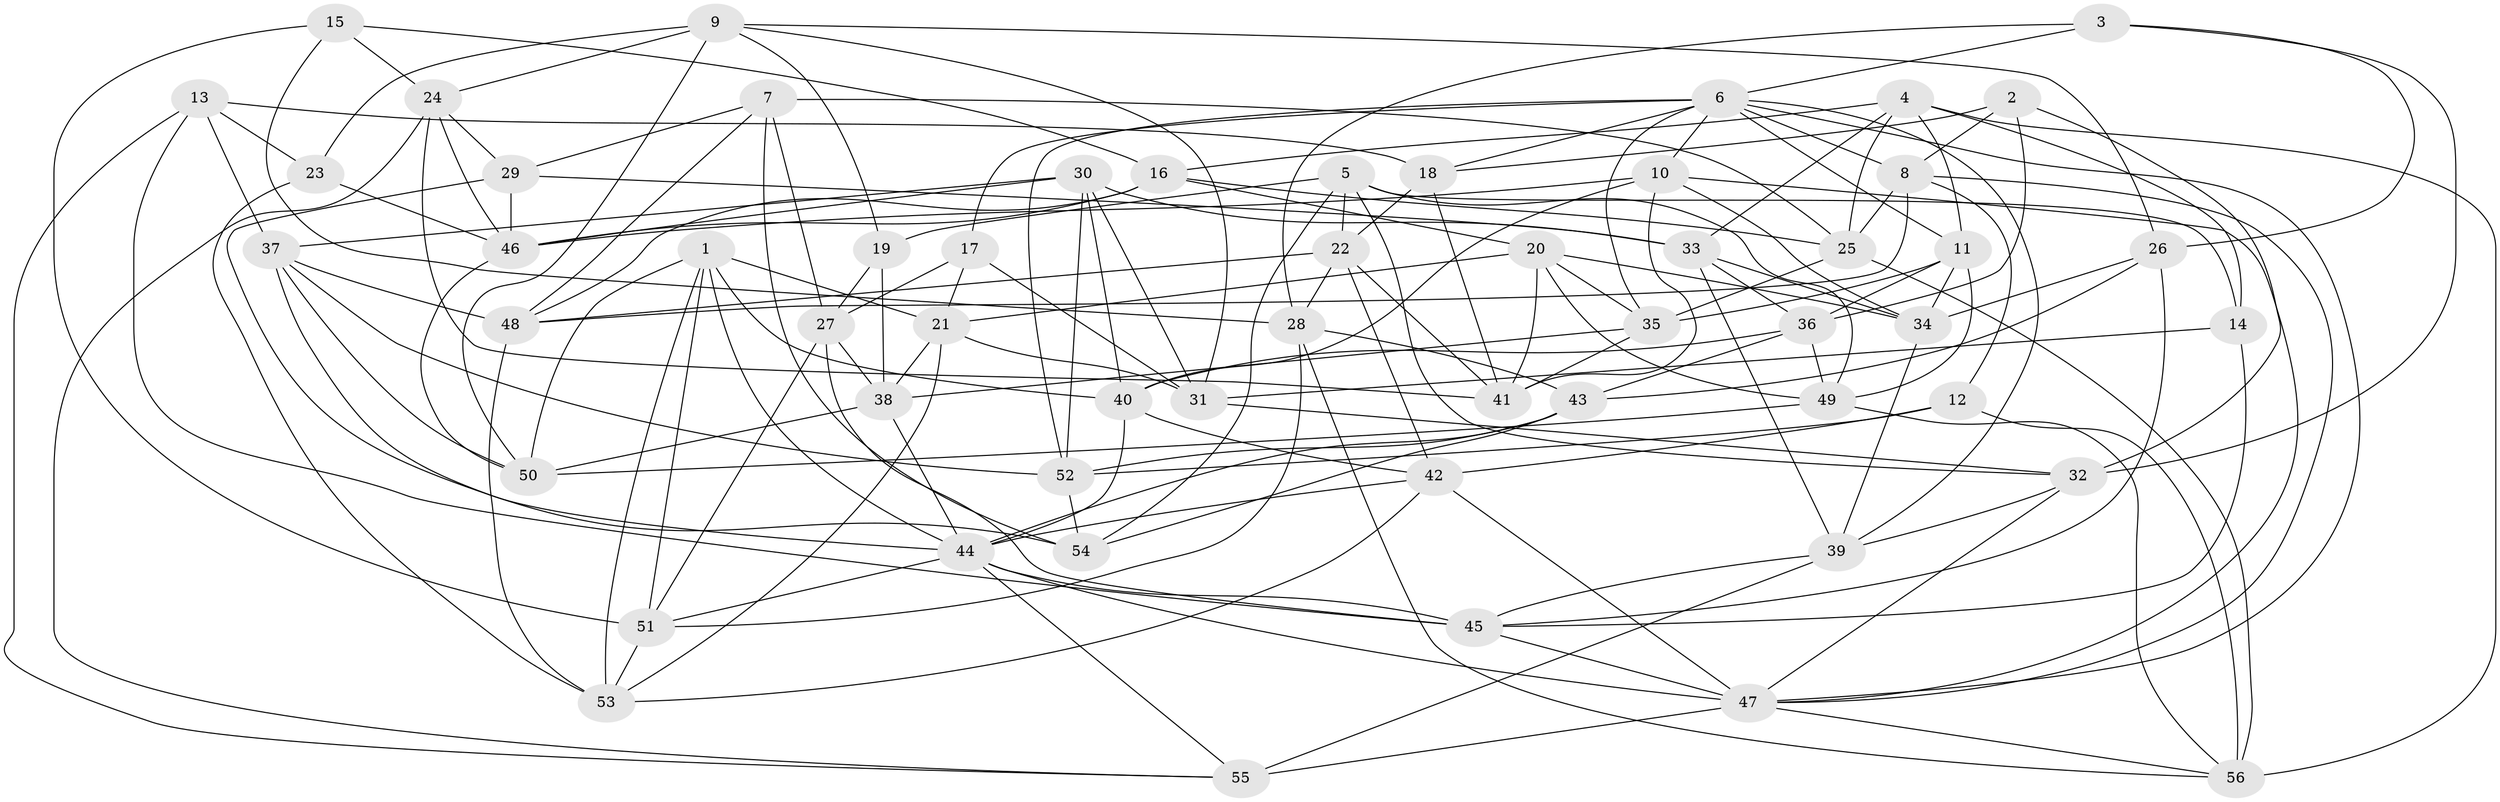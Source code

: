 // original degree distribution, {4: 1.0}
// Generated by graph-tools (version 1.1) at 2025/27/03/09/25 03:27:01]
// undirected, 56 vertices, 163 edges
graph export_dot {
graph [start="1"]
  node [color=gray90,style=filled];
  1;
  2;
  3;
  4;
  5;
  6;
  7;
  8;
  9;
  10;
  11;
  12;
  13;
  14;
  15;
  16;
  17;
  18;
  19;
  20;
  21;
  22;
  23;
  24;
  25;
  26;
  27;
  28;
  29;
  30;
  31;
  32;
  33;
  34;
  35;
  36;
  37;
  38;
  39;
  40;
  41;
  42;
  43;
  44;
  45;
  46;
  47;
  48;
  49;
  50;
  51;
  52;
  53;
  54;
  55;
  56;
  1 -- 21 [weight=1.0];
  1 -- 40 [weight=1.0];
  1 -- 44 [weight=1.0];
  1 -- 50 [weight=1.0];
  1 -- 51 [weight=1.0];
  1 -- 53 [weight=1.0];
  2 -- 8 [weight=1.0];
  2 -- 18 [weight=1.0];
  2 -- 32 [weight=1.0];
  2 -- 36 [weight=1.0];
  3 -- 6 [weight=1.0];
  3 -- 26 [weight=1.0];
  3 -- 28 [weight=1.0];
  3 -- 32 [weight=1.0];
  4 -- 11 [weight=1.0];
  4 -- 14 [weight=1.0];
  4 -- 16 [weight=1.0];
  4 -- 25 [weight=1.0];
  4 -- 33 [weight=1.0];
  4 -- 56 [weight=1.0];
  5 -- 14 [weight=1.0];
  5 -- 19 [weight=1.0];
  5 -- 22 [weight=1.0];
  5 -- 32 [weight=1.0];
  5 -- 49 [weight=1.0];
  5 -- 54 [weight=1.0];
  6 -- 8 [weight=1.0];
  6 -- 10 [weight=1.0];
  6 -- 11 [weight=1.0];
  6 -- 17 [weight=1.0];
  6 -- 18 [weight=1.0];
  6 -- 35 [weight=1.0];
  6 -- 39 [weight=1.0];
  6 -- 47 [weight=1.0];
  6 -- 52 [weight=1.0];
  7 -- 25 [weight=1.0];
  7 -- 27 [weight=1.0];
  7 -- 29 [weight=1.0];
  7 -- 48 [weight=1.0];
  7 -- 54 [weight=2.0];
  8 -- 12 [weight=1.0];
  8 -- 25 [weight=1.0];
  8 -- 47 [weight=1.0];
  8 -- 48 [weight=1.0];
  9 -- 19 [weight=1.0];
  9 -- 23 [weight=1.0];
  9 -- 24 [weight=1.0];
  9 -- 26 [weight=1.0];
  9 -- 31 [weight=1.0];
  9 -- 50 [weight=1.0];
  10 -- 34 [weight=1.0];
  10 -- 40 [weight=1.0];
  10 -- 41 [weight=1.0];
  10 -- 46 [weight=1.0];
  10 -- 47 [weight=1.0];
  11 -- 34 [weight=1.0];
  11 -- 35 [weight=1.0];
  11 -- 36 [weight=1.0];
  11 -- 49 [weight=1.0];
  12 -- 42 [weight=1.0];
  12 -- 52 [weight=1.0];
  12 -- 56 [weight=1.0];
  13 -- 18 [weight=2.0];
  13 -- 23 [weight=1.0];
  13 -- 37 [weight=1.0];
  13 -- 45 [weight=1.0];
  13 -- 55 [weight=1.0];
  14 -- 31 [weight=1.0];
  14 -- 45 [weight=1.0];
  15 -- 16 [weight=1.0];
  15 -- 24 [weight=1.0];
  15 -- 28 [weight=1.0];
  15 -- 51 [weight=1.0];
  16 -- 20 [weight=1.0];
  16 -- 25 [weight=1.0];
  16 -- 46 [weight=1.0];
  16 -- 48 [weight=1.0];
  17 -- 21 [weight=1.0];
  17 -- 27 [weight=1.0];
  17 -- 31 [weight=1.0];
  18 -- 22 [weight=1.0];
  18 -- 41 [weight=1.0];
  19 -- 27 [weight=1.0];
  19 -- 38 [weight=1.0];
  20 -- 21 [weight=1.0];
  20 -- 34 [weight=1.0];
  20 -- 35 [weight=1.0];
  20 -- 41 [weight=1.0];
  20 -- 49 [weight=1.0];
  21 -- 31 [weight=1.0];
  21 -- 38 [weight=1.0];
  21 -- 53 [weight=1.0];
  22 -- 28 [weight=1.0];
  22 -- 41 [weight=1.0];
  22 -- 42 [weight=1.0];
  22 -- 48 [weight=1.0];
  23 -- 46 [weight=1.0];
  23 -- 53 [weight=1.0];
  24 -- 29 [weight=1.0];
  24 -- 41 [weight=1.0];
  24 -- 46 [weight=1.0];
  24 -- 55 [weight=1.0];
  25 -- 35 [weight=1.0];
  25 -- 56 [weight=1.0];
  26 -- 34 [weight=1.0];
  26 -- 43 [weight=1.0];
  26 -- 45 [weight=2.0];
  27 -- 38 [weight=1.0];
  27 -- 45 [weight=1.0];
  27 -- 51 [weight=1.0];
  28 -- 43 [weight=1.0];
  28 -- 51 [weight=1.0];
  28 -- 56 [weight=1.0];
  29 -- 33 [weight=1.0];
  29 -- 46 [weight=2.0];
  29 -- 54 [weight=1.0];
  30 -- 31 [weight=1.0];
  30 -- 33 [weight=1.0];
  30 -- 37 [weight=1.0];
  30 -- 40 [weight=1.0];
  30 -- 46 [weight=1.0];
  30 -- 52 [weight=1.0];
  31 -- 32 [weight=1.0];
  32 -- 39 [weight=1.0];
  32 -- 47 [weight=1.0];
  33 -- 34 [weight=1.0];
  33 -- 36 [weight=1.0];
  33 -- 39 [weight=1.0];
  34 -- 39 [weight=1.0];
  35 -- 38 [weight=1.0];
  35 -- 41 [weight=1.0];
  36 -- 40 [weight=1.0];
  36 -- 43 [weight=1.0];
  36 -- 49 [weight=1.0];
  37 -- 44 [weight=1.0];
  37 -- 48 [weight=1.0];
  37 -- 50 [weight=1.0];
  37 -- 52 [weight=1.0];
  38 -- 44 [weight=1.0];
  38 -- 50 [weight=1.0];
  39 -- 45 [weight=1.0];
  39 -- 55 [weight=1.0];
  40 -- 42 [weight=1.0];
  40 -- 44 [weight=1.0];
  42 -- 44 [weight=1.0];
  42 -- 47 [weight=1.0];
  42 -- 53 [weight=1.0];
  43 -- 44 [weight=1.0];
  43 -- 52 [weight=1.0];
  43 -- 54 [weight=1.0];
  44 -- 45 [weight=1.0];
  44 -- 47 [weight=1.0];
  44 -- 51 [weight=1.0];
  44 -- 55 [weight=1.0];
  45 -- 47 [weight=1.0];
  46 -- 50 [weight=1.0];
  47 -- 55 [weight=2.0];
  47 -- 56 [weight=1.0];
  48 -- 53 [weight=1.0];
  49 -- 50 [weight=1.0];
  49 -- 56 [weight=1.0];
  51 -- 53 [weight=1.0];
  52 -- 54 [weight=1.0];
}
